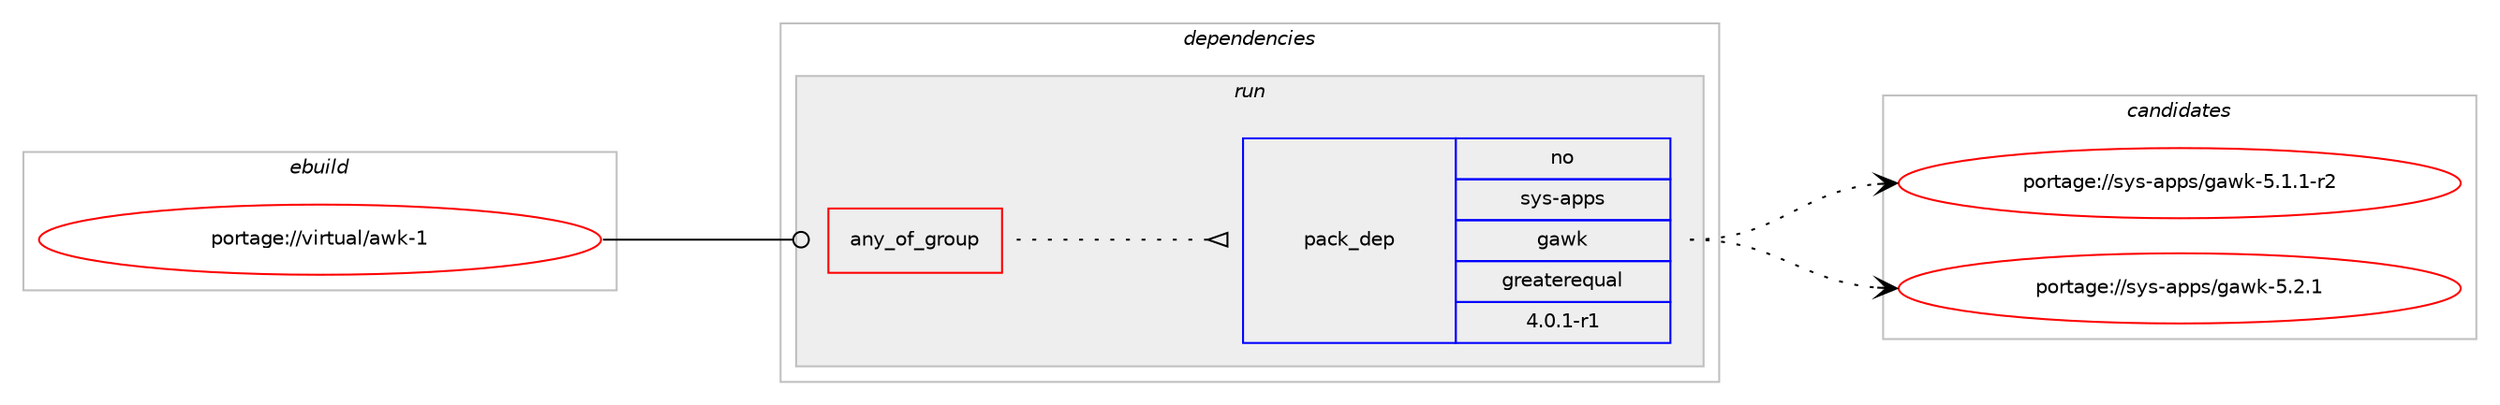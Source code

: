 digraph prolog {

# *************
# Graph options
# *************

newrank=true;
concentrate=true;
compound=true;
graph [rankdir=LR,fontname=Helvetica,fontsize=10,ranksep=1.5];#, ranksep=2.5, nodesep=0.2];
edge  [arrowhead=vee];
node  [fontname=Helvetica,fontsize=10];

# **********
# The ebuild
# **********

subgraph cluster_leftcol {
color=gray;
rank=same;
label=<<i>ebuild</i>>;
id [label="portage://virtual/awk-1", color=red, width=4, href="../virtual/awk-1.svg"];
}

# ****************
# The dependencies
# ****************

subgraph cluster_midcol {
color=gray;
label=<<i>dependencies</i>>;
subgraph cluster_compile {
fillcolor="#eeeeee";
style=filled;
label=<<i>compile</i>>;
}
subgraph cluster_compileandrun {
fillcolor="#eeeeee";
style=filled;
label=<<i>compile and run</i>>;
}
subgraph cluster_run {
fillcolor="#eeeeee";
style=filled;
label=<<i>run</i>>;
subgraph any7 {
dependency1342 [label=<<TABLE BORDER="0" CELLBORDER="1" CELLSPACING="0" CELLPADDING="4"><TR><TD CELLPADDING="10">any_of_group</TD></TR></TABLE>>, shape=none, color=red];subgraph pack1139 {
dependency1343 [label=<<TABLE BORDER="0" CELLBORDER="1" CELLSPACING="0" CELLPADDING="4" WIDTH="220"><TR><TD ROWSPAN="6" CELLPADDING="30">pack_dep</TD></TR><TR><TD WIDTH="110">no</TD></TR><TR><TD>sys-apps</TD></TR><TR><TD>gawk</TD></TR><TR><TD>greaterequal</TD></TR><TR><TD>4.0.1-r1</TD></TR></TABLE>>, shape=none, color=blue];
}
dependency1342:e -> dependency1343:w [weight=20,style="dotted",arrowhead="oinv"];
# *** BEGIN UNKNOWN DEPENDENCY TYPE (TODO) ***
# dependency1342 -> package_dependency(portage://virtual/awk-1,run,no,sys-apps,mawk,none,[,,],[],[])
# *** END UNKNOWN DEPENDENCY TYPE (TODO) ***

# *** BEGIN UNKNOWN DEPENDENCY TYPE (TODO) ***
# dependency1342 -> package_dependency(portage://virtual/awk-1,run,no,sys-apps,nawk,none,[,,],[],[])
# *** END UNKNOWN DEPENDENCY TYPE (TODO) ***

# *** BEGIN UNKNOWN DEPENDENCY TYPE (TODO) ***
# dependency1342 -> package_dependency(portage://virtual/awk-1,run,no,sys-apps,busybox,none,[,,],[],[])
# *** END UNKNOWN DEPENDENCY TYPE (TODO) ***

}
id:e -> dependency1342:w [weight=20,style="solid",arrowhead="odot"];
}
}

# **************
# The candidates
# **************

subgraph cluster_choices {
rank=same;
color=gray;
label=<<i>candidates</i>>;

subgraph choice1139 {
color=black;
nodesep=1;
choice115121115459711211211547103971191074553464946494511450 [label="portage://sys-apps/gawk-5.1.1-r2", color=red, width=4,href="../sys-apps/gawk-5.1.1-r2.svg"];
choice11512111545971121121154710397119107455346504649 [label="portage://sys-apps/gawk-5.2.1", color=red, width=4,href="../sys-apps/gawk-5.2.1.svg"];
dependency1343:e -> choice115121115459711211211547103971191074553464946494511450:w [style=dotted,weight="100"];
dependency1343:e -> choice11512111545971121121154710397119107455346504649:w [style=dotted,weight="100"];
}
}

}
